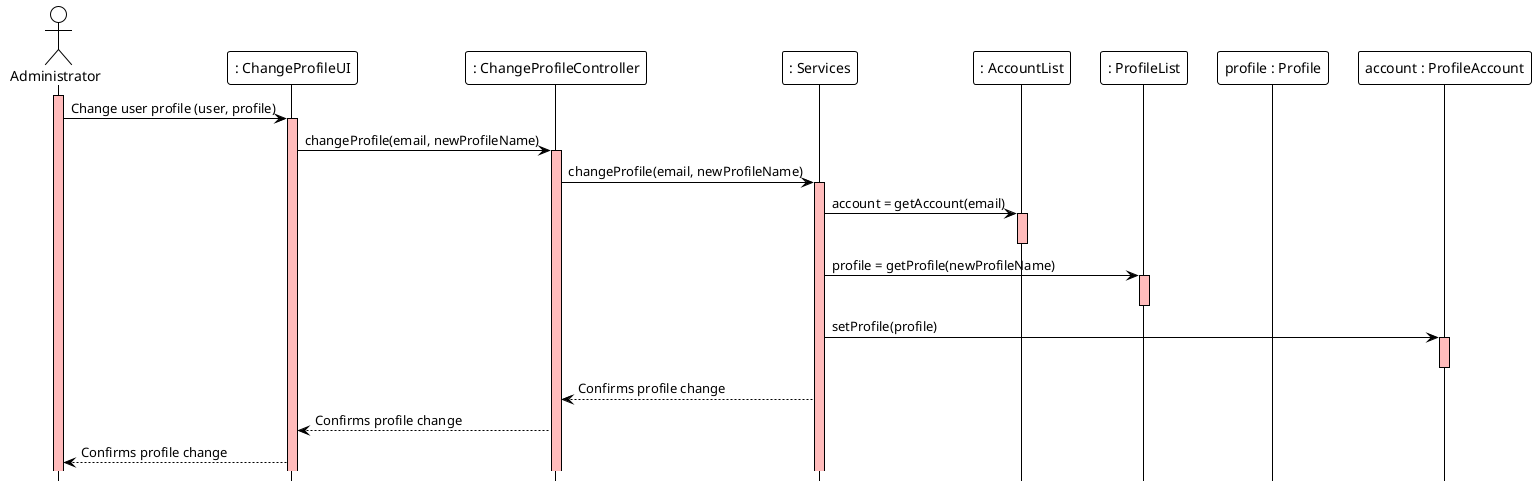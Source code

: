 @startuml
!theme plain
hide footbox

actor Administrator
participant ": ChangeProfileUI" as UI
participant ": ChangeProfileController" as Controller
participant ": Services" as Services
participant ": AccountList" as AccountList
participant ": ProfileList" as ProfileList
participant "profile : Profile" as Profile
participant "account : ProfileAccount" as Account



activate Administrator #FFBBBB
Administrator -> UI : Change user profile (user, profile)
activate UI #FFBBBB
UI -> Controller : changeProfile(email, newProfileName)
activate Controller #FFBBBB
Controller -> Services : changeProfile(email, newProfileName)
activate Services #FFBBBB
Services -> AccountList : account = getAccount(email)
activate AccountList #FFBBBB
deactivate AccountList
Services -> ProfileList : profile = getProfile(newProfileName)
activate ProfileList #FFBBBB
deactivate ProfileList #FFBBBB
Services -> Account : setProfile(profile)
activate Account #FFBBBB
deactivate Account #FFBBBB

Services --> Controller : Confirms profile change
Controller --> UI : Confirms profile change
UI --> Administrator : Confirms profile change
@enduml
